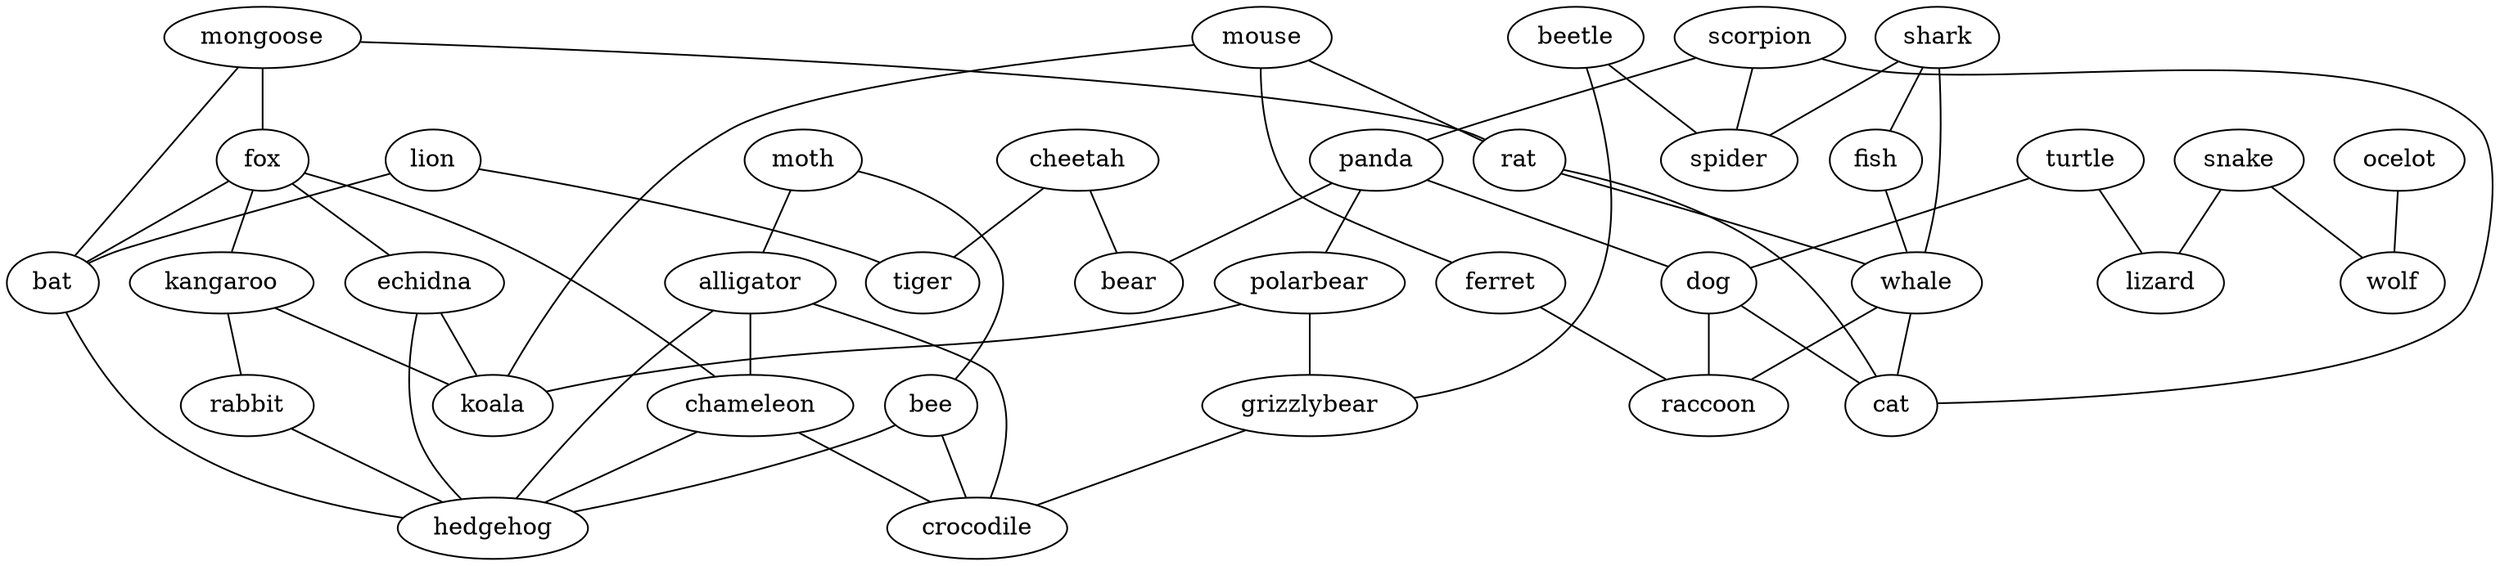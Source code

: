 strict graph  {
	turtle -- dog	 [weight=1];
	turtle -- lizard	 [weight=1];
	shark -- fish	 [weight=1];
	shark -- spider	 [weight=1];
	shark -- whale	 [weight=1];
	moth -- alligator	 [weight=1];
	moth -- bee	 [weight=1];
	mongoose -- fox	 [weight=1];
	mongoose -- rat	 [weight=1];
	mongoose -- bat	 [weight=1];
	lion -- tiger	 [weight=1];
	lion -- bat	 [weight=1];
	ocelot -- wolf	 [weight=1];
	beetle -- grizzlybear	 [weight=1];
	beetle -- spider	 [weight=1];
	alligator -- chameleon	 [weight=1];
	alligator -- crocodile	 [weight=1];
	alligator -- hedgehog	 [weight=1];
	mouse -- rat	 [weight=1];
	mouse -- ferret	 [weight=1];
	mouse -- koala	 [weight=1];
	scorpion -- panda	 [weight=1];
	scorpion -- spider	 [weight=1];
	scorpion -- cat	 [weight=1];
	fox -- chameleon	 [weight=1];
	fox -- kangaroo	 [weight=1];
	fox -- echidna	 [weight=1];
	fox -- bat	 [weight=1];
	panda -- polarbear	 [weight=1];
	panda -- bear	 [weight=1];
	panda -- dog	 [weight=1];
	cheetah -- bear	 [weight=1];
	cheetah -- tiger	 [weight=1];
	fish -- whale	 [weight=1];
	rat -- whale	 [weight=1];
	rat -- cat	 [weight=1];
	polarbear -- grizzlybear	 [weight=1];
	polarbear -- koala	 [weight=1];
	grizzlybear -- crocodile	 [weight=1];
	chameleon -- crocodile	 [weight=1];
	chameleon -- hedgehog	 [weight=1];
	kangaroo -- rabbit	 [weight=1];
	kangaroo -- koala	 [weight=1];
	ferret -- raccoon	 [weight=1];
	echidna -- koala	 [weight=1];
	echidna -- hedgehog	 [weight=1];
	snake -- lizard	 [weight=1];
	snake -- wolf	 [weight=1];
	rabbit -- hedgehog	 [weight=1];
	whale -- cat	 [weight=1];
	whale -- raccoon	 [weight=1];
	bat -- hedgehog	 [weight=1];
	bee -- crocodile	 [weight=1];
	bee -- hedgehog	 [weight=1];
	dog -- cat	 [weight=1];
	dog -- raccoon	 [weight=1];
}
